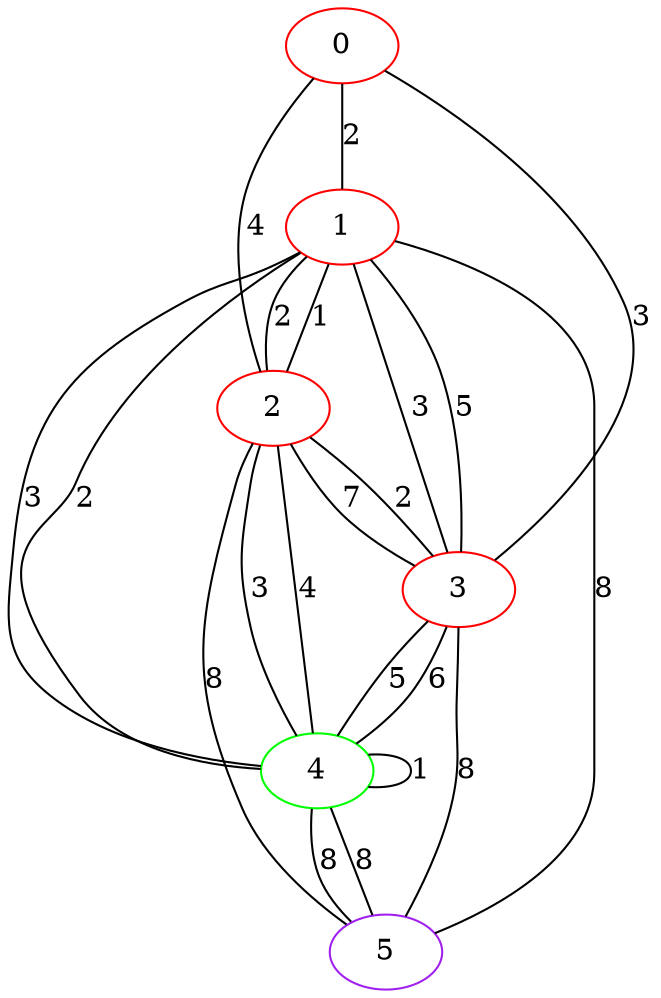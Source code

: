 graph "" {
0 [color=red, weight=1];
1 [color=red, weight=1];
2 [color=red, weight=1];
3 [color=red, weight=1];
4 [color=green, weight=2];
5 [color=purple, weight=4];
0 -- 1  [key=0, label=2];
0 -- 2  [key=0, label=4];
0 -- 3  [key=0, label=3];
1 -- 2  [key=0, label=1];
1 -- 2  [key=1, label=2];
1 -- 3  [key=0, label=3];
1 -- 3  [key=1, label=5];
1 -- 4  [key=0, label=2];
1 -- 4  [key=1, label=3];
1 -- 5  [key=0, label=8];
2 -- 3  [key=0, label=2];
2 -- 3  [key=1, label=7];
2 -- 4  [key=0, label=3];
2 -- 4  [key=1, label=4];
2 -- 5  [key=0, label=8];
3 -- 4  [key=0, label=5];
3 -- 4  [key=1, label=6];
3 -- 5  [key=0, label=8];
4 -- 4  [key=0, label=1];
4 -- 5  [key=0, label=8];
4 -- 5  [key=1, label=8];
}
